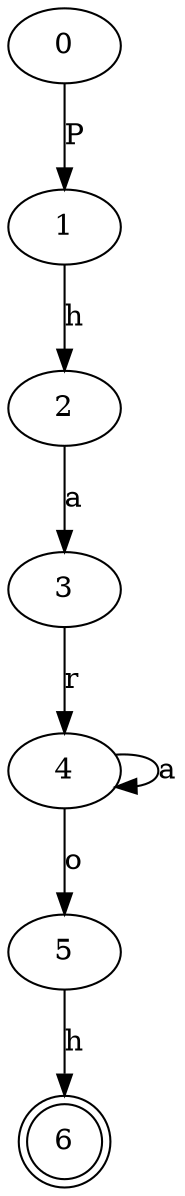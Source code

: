 digraph DFA {
    6 [shape=doublecircle];
    0 -> 1 [label="P"];
    1 -> 2 [label="h"];
    2 -> 3 [label="a"];
    3 -> 4 [label="r"];
    4 -> 4 [label="a"];
    4 -> 5 [label="o"];
    5 -> 6 [label="h"];
}
